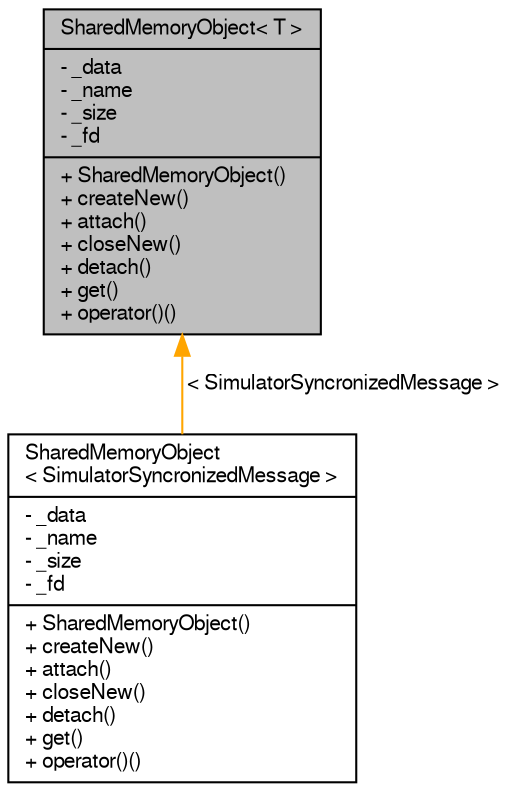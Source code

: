 digraph "SharedMemoryObject&lt; T &gt;"
{
  edge [fontname="FreeSans",fontsize="10",labelfontname="FreeSans",labelfontsize="10"];
  node [fontname="FreeSans",fontsize="10",shape=record];
  Node1 [label="{SharedMemoryObject\< T \>\n|- _data\l- _name\l- _size\l- _fd\l|+ SharedMemoryObject()\l+ createNew()\l+ attach()\l+ closeNew()\l+ detach()\l+ get()\l+ operator()()\l}",height=0.2,width=0.4,color="black", fillcolor="grey75", style="filled", fontcolor="black"];
  Node1 -> Node2 [dir="back",color="orange",fontsize="10",style="solid",label=" \< SimulatorSyncronizedMessage \>" ,fontname="FreeSans"];
  Node2 [label="{SharedMemoryObject\l\< SimulatorSyncronizedMessage \>\n|- _data\l- _name\l- _size\l- _fd\l|+ SharedMemoryObject()\l+ createNew()\l+ attach()\l+ closeNew()\l+ detach()\l+ get()\l+ operator()()\l}",height=0.2,width=0.4,color="black", fillcolor="white", style="filled",URL="$d1/d8d/class_shared_memory_object.html"];
}
